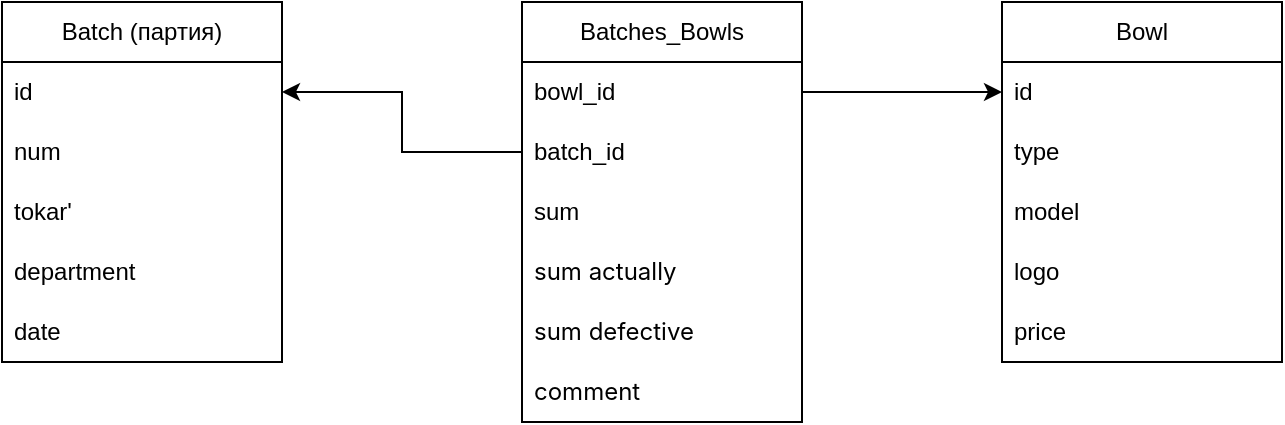 <mxfile version="24.2.1" type="github">
  <diagram name="Страница — 1" id="gfFLgYDy10Q48hrOroUY">
    <mxGraphModel dx="1386" dy="783" grid="1" gridSize="10" guides="1" tooltips="1" connect="1" arrows="1" fold="1" page="1" pageScale="1" pageWidth="827" pageHeight="1169" math="0" shadow="0">
      <root>
        <mxCell id="0" />
        <mxCell id="1" parent="0" />
        <mxCell id="RR7sLdGlUV7r5lD3PYXW-2" value="Batch (партия)" style="swimlane;fontStyle=0;childLayout=stackLayout;horizontal=1;startSize=30;horizontalStack=0;resizeParent=1;resizeParentMax=0;resizeLast=0;collapsible=1;marginBottom=0;whiteSpace=wrap;html=1;" vertex="1" parent="1">
          <mxGeometry x="80" y="340" width="140" height="180" as="geometry" />
        </mxCell>
        <mxCell id="RR7sLdGlUV7r5lD3PYXW-3" value="id" style="text;strokeColor=none;fillColor=none;align=left;verticalAlign=middle;spacingLeft=4;spacingRight=4;overflow=hidden;points=[[0,0.5],[1,0.5]];portConstraint=eastwest;rotatable=0;whiteSpace=wrap;html=1;" vertex="1" parent="RR7sLdGlUV7r5lD3PYXW-2">
          <mxGeometry y="30" width="140" height="30" as="geometry" />
        </mxCell>
        <mxCell id="RR7sLdGlUV7r5lD3PYXW-34" value="num" style="text;strokeColor=none;fillColor=none;align=left;verticalAlign=middle;spacingLeft=4;spacingRight=4;overflow=hidden;points=[[0,0.5],[1,0.5]];portConstraint=eastwest;rotatable=0;whiteSpace=wrap;html=1;" vertex="1" parent="RR7sLdGlUV7r5lD3PYXW-2">
          <mxGeometry y="60" width="140" height="30" as="geometry" />
        </mxCell>
        <mxCell id="RR7sLdGlUV7r5lD3PYXW-4" value="tokar&#39;" style="text;strokeColor=none;fillColor=none;align=left;verticalAlign=middle;spacingLeft=4;spacingRight=4;overflow=hidden;points=[[0,0.5],[1,0.5]];portConstraint=eastwest;rotatable=0;whiteSpace=wrap;html=1;" vertex="1" parent="RR7sLdGlUV7r5lD3PYXW-2">
          <mxGeometry y="90" width="140" height="30" as="geometry" />
        </mxCell>
        <mxCell id="RR7sLdGlUV7r5lD3PYXW-5" value="department" style="text;strokeColor=none;fillColor=none;align=left;verticalAlign=middle;spacingLeft=4;spacingRight=4;overflow=hidden;points=[[0,0.5],[1,0.5]];portConstraint=eastwest;rotatable=0;whiteSpace=wrap;html=1;" vertex="1" parent="RR7sLdGlUV7r5lD3PYXW-2">
          <mxGeometry y="120" width="140" height="30" as="geometry" />
        </mxCell>
        <mxCell id="RR7sLdGlUV7r5lD3PYXW-14" value="date" style="text;strokeColor=none;fillColor=none;align=left;verticalAlign=middle;spacingLeft=4;spacingRight=4;overflow=hidden;points=[[0,0.5],[1,0.5]];portConstraint=eastwest;rotatable=0;whiteSpace=wrap;html=1;" vertex="1" parent="RR7sLdGlUV7r5lD3PYXW-2">
          <mxGeometry y="150" width="140" height="30" as="geometry" />
        </mxCell>
        <mxCell id="RR7sLdGlUV7r5lD3PYXW-6" value="Bowl" style="swimlane;fontStyle=0;childLayout=stackLayout;horizontal=1;startSize=30;horizontalStack=0;resizeParent=1;resizeParentMax=0;resizeLast=0;collapsible=1;marginBottom=0;whiteSpace=wrap;html=1;" vertex="1" parent="1">
          <mxGeometry x="580" y="340" width="140" height="180" as="geometry" />
        </mxCell>
        <mxCell id="RR7sLdGlUV7r5lD3PYXW-7" value="id" style="text;strokeColor=none;fillColor=none;align=left;verticalAlign=middle;spacingLeft=4;spacingRight=4;overflow=hidden;points=[[0,0.5],[1,0.5]];portConstraint=eastwest;rotatable=0;whiteSpace=wrap;html=1;" vertex="1" parent="RR7sLdGlUV7r5lD3PYXW-6">
          <mxGeometry y="30" width="140" height="30" as="geometry" />
        </mxCell>
        <mxCell id="RR7sLdGlUV7r5lD3PYXW-16" value="type" style="text;strokeColor=none;fillColor=none;align=left;verticalAlign=middle;spacingLeft=4;spacingRight=4;overflow=hidden;points=[[0,0.5],[1,0.5]];portConstraint=eastwest;rotatable=0;whiteSpace=wrap;html=1;" vertex="1" parent="RR7sLdGlUV7r5lD3PYXW-6">
          <mxGeometry y="60" width="140" height="30" as="geometry" />
        </mxCell>
        <mxCell id="RR7sLdGlUV7r5lD3PYXW-8" value="model" style="text;strokeColor=none;fillColor=none;align=left;verticalAlign=middle;spacingLeft=4;spacingRight=4;overflow=hidden;points=[[0,0.5],[1,0.5]];portConstraint=eastwest;rotatable=0;whiteSpace=wrap;html=1;" vertex="1" parent="RR7sLdGlUV7r5lD3PYXW-6">
          <mxGeometry y="90" width="140" height="30" as="geometry" />
        </mxCell>
        <mxCell id="RR7sLdGlUV7r5lD3PYXW-9" value="logo" style="text;strokeColor=none;fillColor=none;align=left;verticalAlign=middle;spacingLeft=4;spacingRight=4;overflow=hidden;points=[[0,0.5],[1,0.5]];portConstraint=eastwest;rotatable=0;whiteSpace=wrap;html=1;" vertex="1" parent="RR7sLdGlUV7r5lD3PYXW-6">
          <mxGeometry y="120" width="140" height="30" as="geometry" />
        </mxCell>
        <mxCell id="RR7sLdGlUV7r5lD3PYXW-36" value="price" style="text;strokeColor=none;fillColor=none;align=left;verticalAlign=middle;spacingLeft=4;spacingRight=4;overflow=hidden;points=[[0,0.5],[1,0.5]];portConstraint=eastwest;rotatable=0;whiteSpace=wrap;html=1;" vertex="1" parent="RR7sLdGlUV7r5lD3PYXW-6">
          <mxGeometry y="150" width="140" height="30" as="geometry" />
        </mxCell>
        <mxCell id="RR7sLdGlUV7r5lD3PYXW-10" value="Batches_Bowls" style="swimlane;fontStyle=0;childLayout=stackLayout;horizontal=1;startSize=30;horizontalStack=0;resizeParent=1;resizeParentMax=0;resizeLast=0;collapsible=1;marginBottom=0;whiteSpace=wrap;html=1;" vertex="1" parent="1">
          <mxGeometry x="340" y="340" width="140" height="210" as="geometry" />
        </mxCell>
        <mxCell id="RR7sLdGlUV7r5lD3PYXW-11" value="bowl_id" style="text;strokeColor=none;fillColor=none;align=left;verticalAlign=middle;spacingLeft=4;spacingRight=4;overflow=hidden;points=[[0,0.5],[1,0.5]];portConstraint=eastwest;rotatable=0;whiteSpace=wrap;html=1;" vertex="1" parent="RR7sLdGlUV7r5lD3PYXW-10">
          <mxGeometry y="30" width="140" height="30" as="geometry" />
        </mxCell>
        <mxCell id="RR7sLdGlUV7r5lD3PYXW-12" value="batch_id" style="text;strokeColor=none;fillColor=none;align=left;verticalAlign=middle;spacingLeft=4;spacingRight=4;overflow=hidden;points=[[0,0.5],[1,0.5]];portConstraint=eastwest;rotatable=0;whiteSpace=wrap;html=1;" vertex="1" parent="RR7sLdGlUV7r5lD3PYXW-10">
          <mxGeometry y="60" width="140" height="30" as="geometry" />
        </mxCell>
        <mxCell id="RR7sLdGlUV7r5lD3PYXW-30" value="sum" style="text;strokeColor=none;fillColor=none;align=left;verticalAlign=middle;spacingLeft=4;spacingRight=4;overflow=hidden;points=[[0,0.5],[1,0.5]];portConstraint=eastwest;rotatable=0;whiteSpace=wrap;html=1;" vertex="1" parent="RR7sLdGlUV7r5lD3PYXW-10">
          <mxGeometry y="90" width="140" height="30" as="geometry" />
        </mxCell>
        <mxCell id="RR7sLdGlUV7r5lD3PYXW-31" value="&lt;font size=&quot;1&quot; face=&quot;YS Text, -apple-system, BlinkMacSystemFont, Arial, Helvetica, sans-serif&quot;&gt;&lt;span style=&quot;white-space-collapse: preserve; background-color: rgba(255, 255, 255, 0.05); font-size: 12px;&quot;&gt;sum actually&lt;/span&gt;&lt;/font&gt;" style="text;strokeColor=none;fillColor=none;align=left;verticalAlign=middle;spacingLeft=4;spacingRight=4;overflow=hidden;points=[[0,0.5],[1,0.5]];portConstraint=eastwest;rotatable=0;whiteSpace=wrap;html=1;" vertex="1" parent="RR7sLdGlUV7r5lD3PYXW-10">
          <mxGeometry y="120" width="140" height="30" as="geometry" />
        </mxCell>
        <mxCell id="RR7sLdGlUV7r5lD3PYXW-32" value="&lt;font size=&quot;1&quot; face=&quot;YS Text, -apple-system, BlinkMacSystemFont, Arial, Helvetica, sans-serif&quot;&gt;&lt;span style=&quot;white-space-collapse: preserve; background-color: rgba(255, 255, 255, 0.05); font-size: 12px;&quot;&gt;sum &lt;/span&gt;&lt;/font&gt;&lt;font face=&quot;YS Text, -apple-system, BlinkMacSystemFont, Arial, Helvetica, sans-serif&quot;&gt;&lt;span style=&quot;white-space-collapse: preserve;&quot;&gt;defective&lt;/span&gt;&lt;/font&gt;" style="text;strokeColor=none;fillColor=none;align=left;verticalAlign=middle;spacingLeft=4;spacingRight=4;overflow=hidden;points=[[0,0.5],[1,0.5]];portConstraint=eastwest;rotatable=0;whiteSpace=wrap;html=1;" vertex="1" parent="RR7sLdGlUV7r5lD3PYXW-10">
          <mxGeometry y="150" width="140" height="30" as="geometry" />
        </mxCell>
        <mxCell id="RR7sLdGlUV7r5lD3PYXW-29" value="&lt;span style=&quot;font-family: &amp;quot;YS Text&amp;quot;, -apple-system, BlinkMacSystemFont, Arial, Helvetica, sans-serif; white-space-collapse: preserve; background-color: rgba(255, 255, 255, 0.05);&quot;&gt;&lt;font style=&quot;font-size: 12px;&quot;&gt;comment&lt;/font&gt;&lt;/span&gt;" style="text;strokeColor=none;fillColor=none;align=left;verticalAlign=middle;spacingLeft=4;spacingRight=4;overflow=hidden;points=[[0,0.5],[1,0.5]];portConstraint=eastwest;rotatable=0;whiteSpace=wrap;html=1;" vertex="1" parent="RR7sLdGlUV7r5lD3PYXW-10">
          <mxGeometry y="180" width="140" height="30" as="geometry" />
        </mxCell>
        <mxCell id="RR7sLdGlUV7r5lD3PYXW-17" style="edgeStyle=orthogonalEdgeStyle;rounded=0;orthogonalLoop=1;jettySize=auto;html=1;exitX=0;exitY=0.5;exitDx=0;exitDy=0;entryX=1;entryY=0.5;entryDx=0;entryDy=0;" edge="1" parent="1" source="RR7sLdGlUV7r5lD3PYXW-12" target="RR7sLdGlUV7r5lD3PYXW-3">
          <mxGeometry relative="1" as="geometry" />
        </mxCell>
        <mxCell id="RR7sLdGlUV7r5lD3PYXW-18" style="edgeStyle=orthogonalEdgeStyle;rounded=0;orthogonalLoop=1;jettySize=auto;html=1;exitX=1;exitY=0.5;exitDx=0;exitDy=0;entryX=0;entryY=0.5;entryDx=0;entryDy=0;" edge="1" parent="1" source="RR7sLdGlUV7r5lD3PYXW-11" target="RR7sLdGlUV7r5lD3PYXW-7">
          <mxGeometry relative="1" as="geometry" />
        </mxCell>
      </root>
    </mxGraphModel>
  </diagram>
</mxfile>
